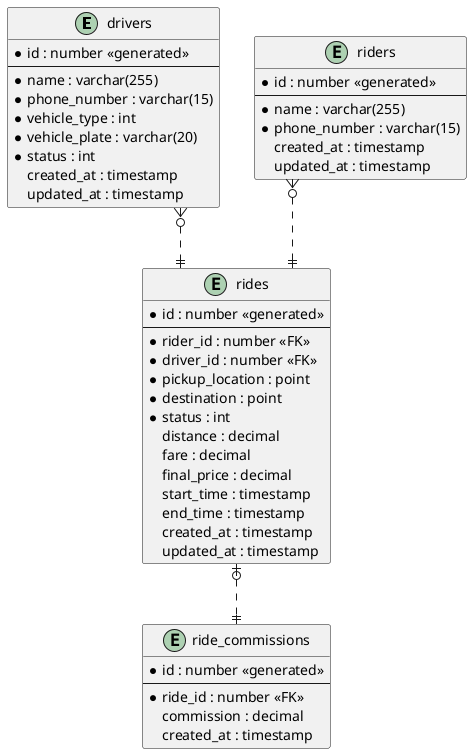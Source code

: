 @startuml Rides DB Schema
' hide the spot
' hide circle

' avoid problems with angled crows feet
skinparam linetype ortho

entity "drivers" as e01 {
  *id : number <<generated>>
  --
  *name : varchar(255)
  *phone_number : varchar(15)
  *vehicle_type : int
  *vehicle_plate : varchar(20)
  *status : int
  created_at : timestamp
  updated_at : timestamp
}

entity "riders" as e02 {
  *id : number <<generated>>
  --
  *name : varchar(255)
  *phone_number : varchar(15)
  created_at : timestamp
  updated_at : timestamp
}

entity "rides" as e03 {
  *id : number <<generated>>
  --
  *rider_id : number <<FK>>
  *driver_id : number <<FK>>
  *pickup_location : point
  *destination : point
  *status : int
  distance : decimal
  fare : decimal
  final_price : decimal
  start_time : timestamp
  end_time : timestamp
  created_at : timestamp
  updated_at : timestamp
}

entity "ride_commissions" as e04 {
  *id : number <<generated>>
  --
  *ride_id : number <<FK>>
  commission : decimal
  created_at : timestamp
}

e01 }o..|| e03
e02 }o..|| e03
e03 |o..|| e04

@enduml